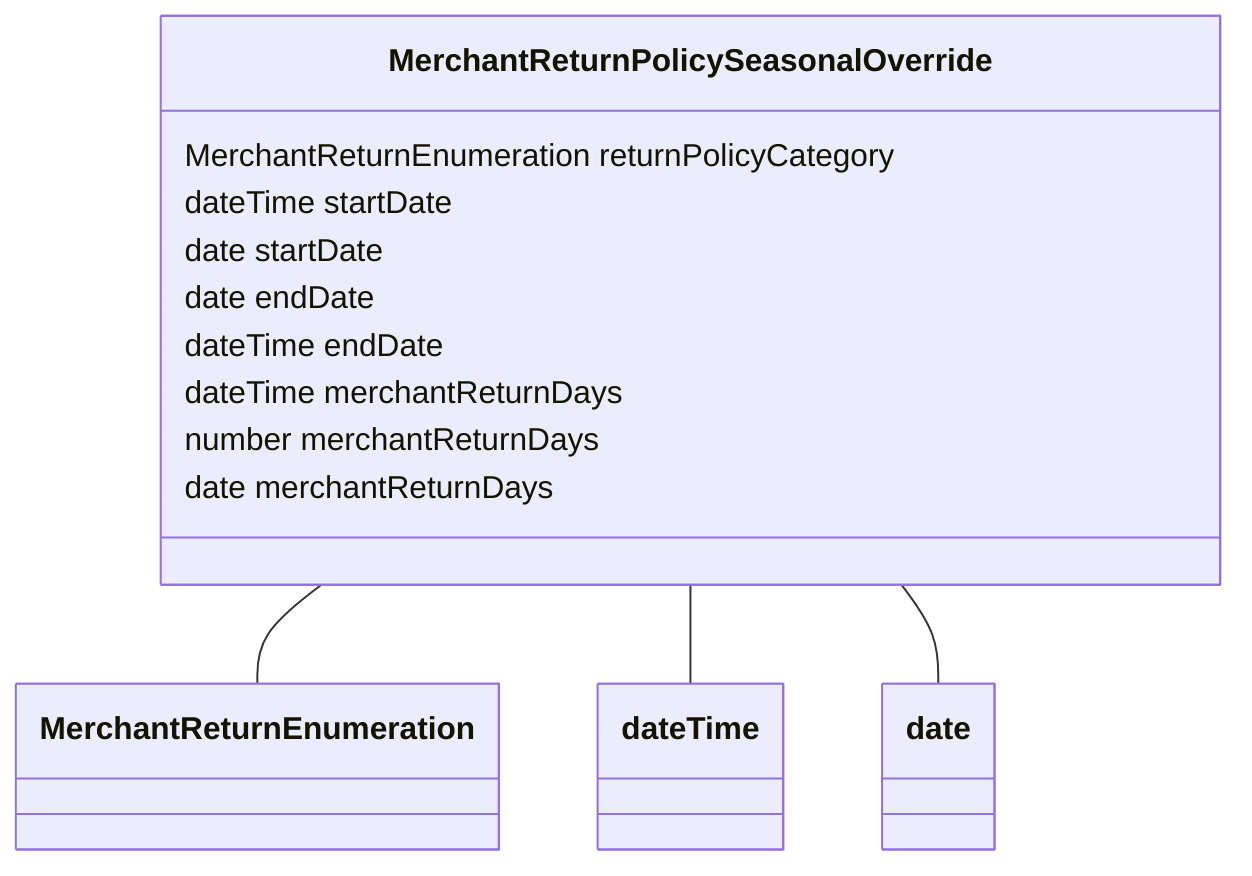 classDiagram
  MerchantReturnPolicySeasonalOverride -- MerchantReturnEnumeration
  MerchantReturnPolicySeasonalOverride -- dateTime
  MerchantReturnPolicySeasonalOverride -- date


class MerchantReturnPolicySeasonalOverride {

  MerchantReturnEnumeration returnPolicyCategory
  dateTime startDate
  date startDate
  date endDate
  dateTime endDate
  dateTime merchantReturnDays
  number merchantReturnDays
  date merchantReturnDays

 }